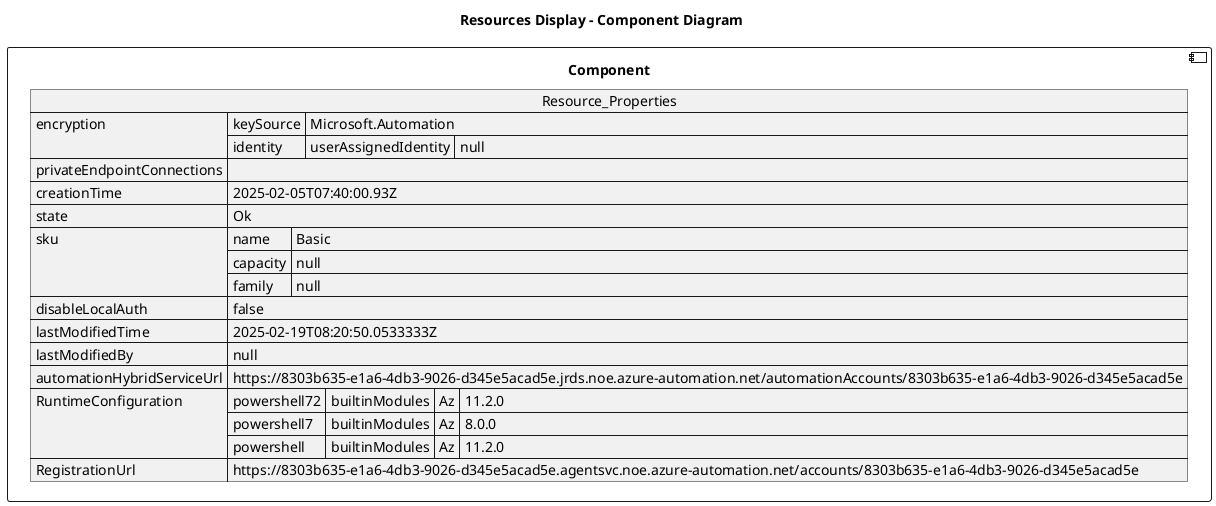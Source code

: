 @startuml

title Resources Display - Component Diagram

component Component {

json  Resource_Properties {
  "encryption": {
    "keySource": "Microsoft.Automation",
    "identity": {
      "userAssignedIdentity": null
    }
  },
  "privateEndpointConnections": [],
  "creationTime": "2025-02-05T07:40:00.93Z",
  "state": "Ok",
  "sku": {
    "name": "Basic",
    "capacity": null,
    "family": null
  },
  "disableLocalAuth": false,
  "lastModifiedTime": "2025-02-19T08:20:50.0533333Z",
  "lastModifiedBy": null,
  "automationHybridServiceUrl": "https://8303b635-e1a6-4db3-9026-d345e5acad5e.jrds.noe.azure-automation.net/automationAccounts/8303b635-e1a6-4db3-9026-d345e5acad5e",
  "RuntimeConfiguration": {
    "powershell72": {
      "builtinModules": {
        "Az": "11.2.0"
      }
    },
    "powershell7": {
      "builtinModules": {
        "Az": "8.0.0"
      }
    },
    "powershell": {
      "builtinModules": {
        "Az": "11.2.0"
      }
    }
  },
  "RegistrationUrl": "https://8303b635-e1a6-4db3-9026-d345e5acad5e.agentsvc.noe.azure-automation.net/accounts/8303b635-e1a6-4db3-9026-d345e5acad5e"
}
}
@enduml

